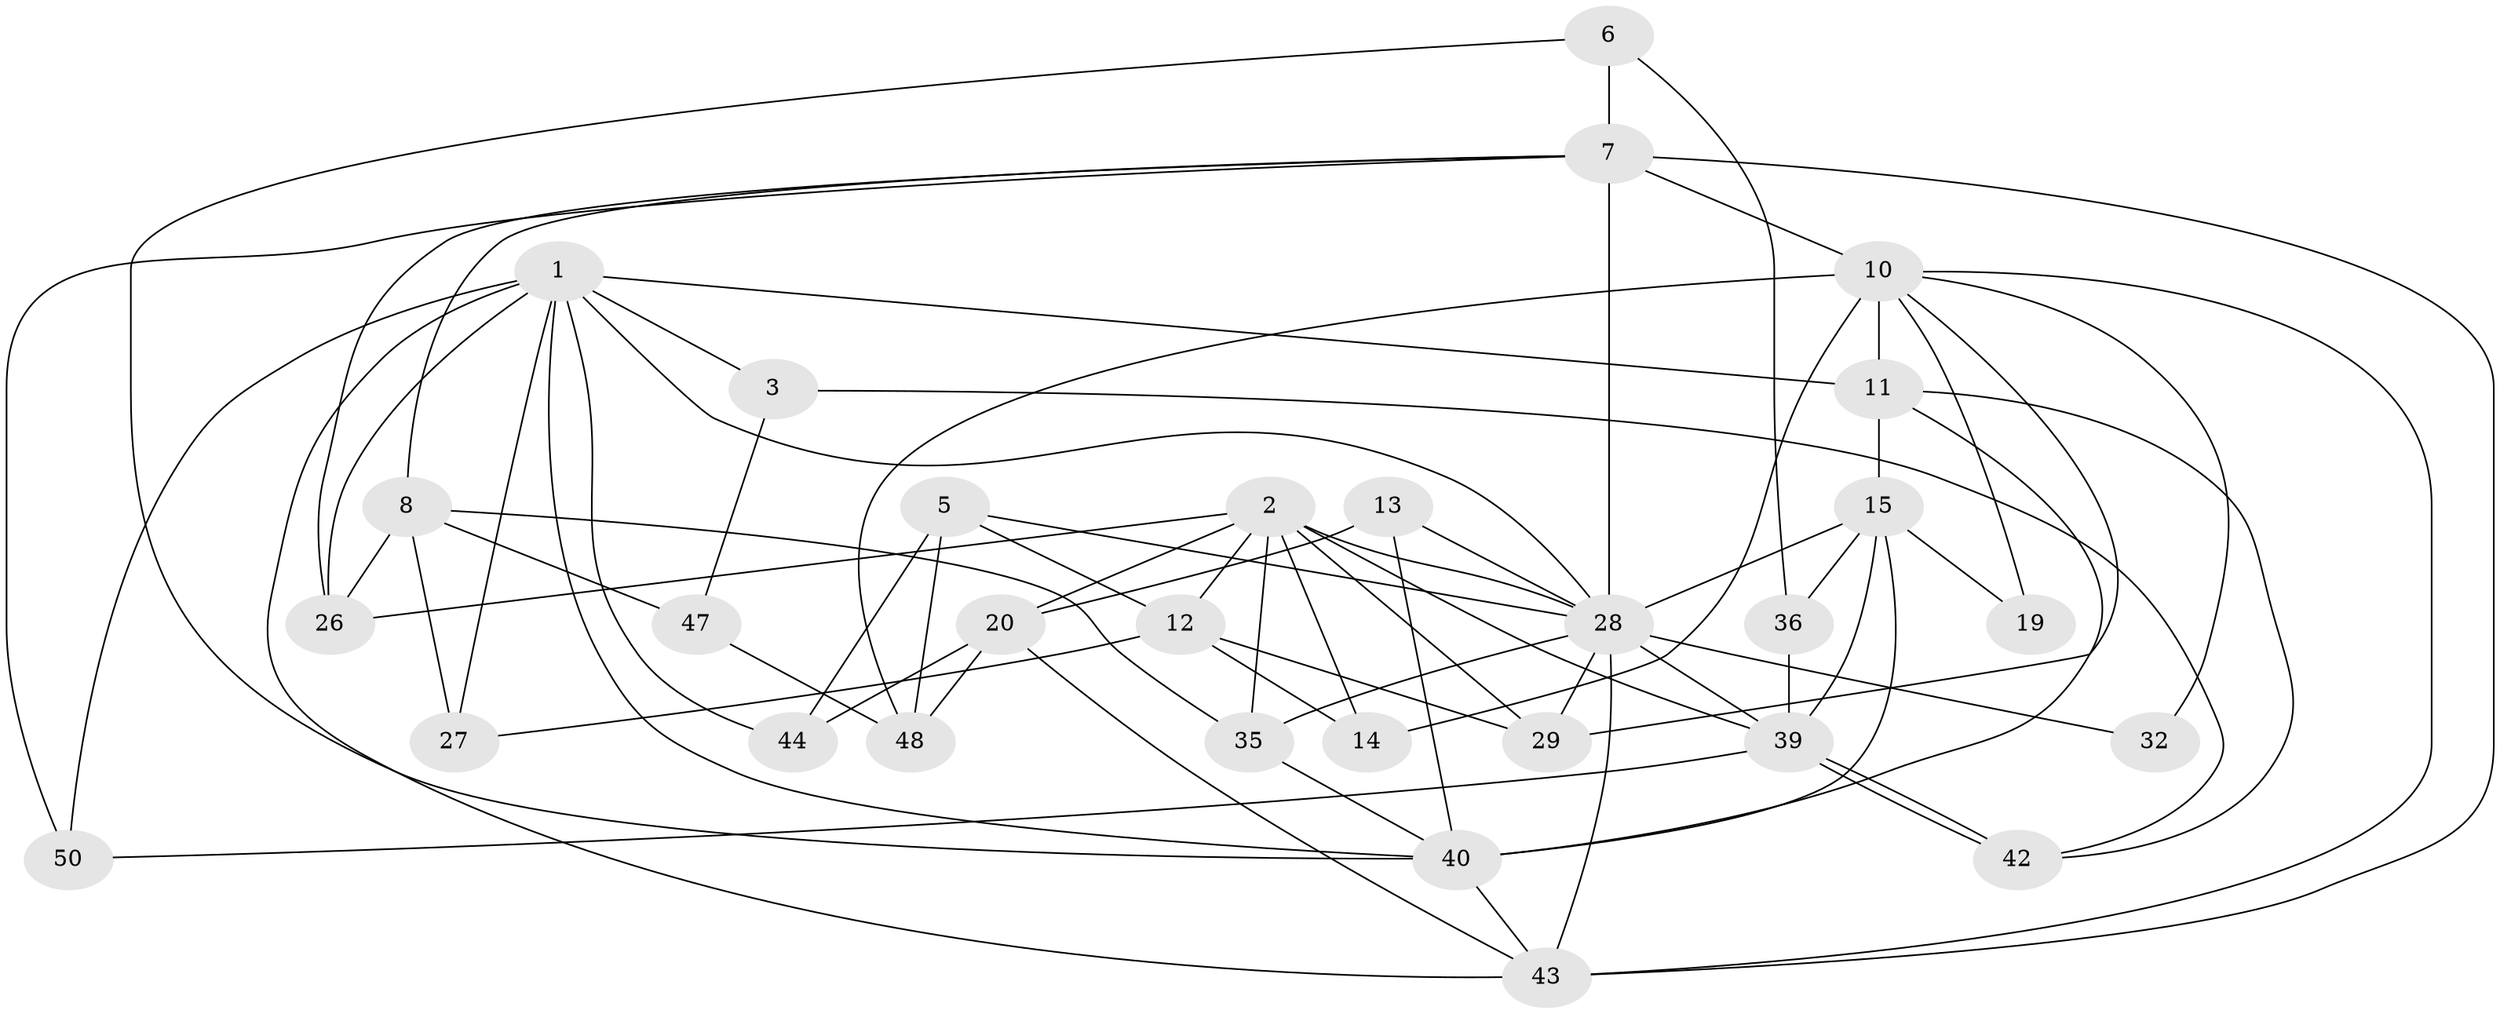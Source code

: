 // original degree distribution, {4: 0.24, 6: 0.1, 3: 0.22, 5: 0.2, 2: 0.18, 7: 0.06}
// Generated by graph-tools (version 1.1) at 2025/18/03/04/25 18:18:53]
// undirected, 30 vertices, 72 edges
graph export_dot {
graph [start="1"]
  node [color=gray90,style=filled];
  1 [super="+9+4"];
  2 [super="+17+16"];
  3 [super="+37"];
  5;
  6;
  7 [super="+24+33"];
  8 [super="+22"];
  10 [super="+41+34"];
  11 [super="+25"];
  12;
  13 [super="+38"];
  14 [super="+31"];
  15 [super="+18+21"];
  19;
  20;
  26;
  27;
  28 [super="+30"];
  29 [super="+45"];
  32;
  35 [super="+49"];
  36;
  39;
  40 [super="+46"];
  42;
  43;
  44;
  47;
  48;
  50;
  1 -- 26 [weight=2];
  1 -- 3 [weight=2];
  1 -- 44;
  1 -- 40;
  1 -- 50;
  1 -- 27;
  1 -- 43;
  1 -- 11;
  1 -- 28;
  2 -- 39;
  2 -- 28;
  2 -- 20;
  2 -- 29;
  2 -- 14;
  2 -- 35;
  2 -- 26;
  2 -- 12;
  3 -- 42;
  3 -- 47;
  5 -- 44;
  5 -- 48;
  5 -- 12;
  5 -- 28;
  6 -- 7;
  6 -- 36;
  6 -- 40;
  7 -- 10 [weight=3];
  7 -- 8;
  7 -- 26;
  7 -- 43;
  7 -- 28 [weight=2];
  7 -- 50;
  8 -- 26;
  8 -- 27;
  8 -- 47;
  8 -- 35;
  10 -- 29;
  10 -- 48;
  10 -- 43;
  10 -- 32;
  10 -- 19;
  10 -- 14;
  10 -- 11 [weight=2];
  11 -- 42;
  11 -- 40;
  11 -- 15;
  12 -- 29;
  12 -- 14;
  12 -- 27;
  13 -- 40 [weight=2];
  13 -- 28;
  13 -- 20;
  15 -- 28;
  15 -- 36;
  15 -- 40;
  15 -- 19;
  15 -- 39;
  20 -- 48;
  20 -- 43;
  20 -- 44;
  28 -- 43;
  28 -- 32;
  28 -- 39;
  28 -- 29;
  28 -- 35;
  35 -- 40;
  36 -- 39;
  39 -- 42;
  39 -- 42;
  39 -- 50;
  40 -- 43;
  47 -- 48;
}
